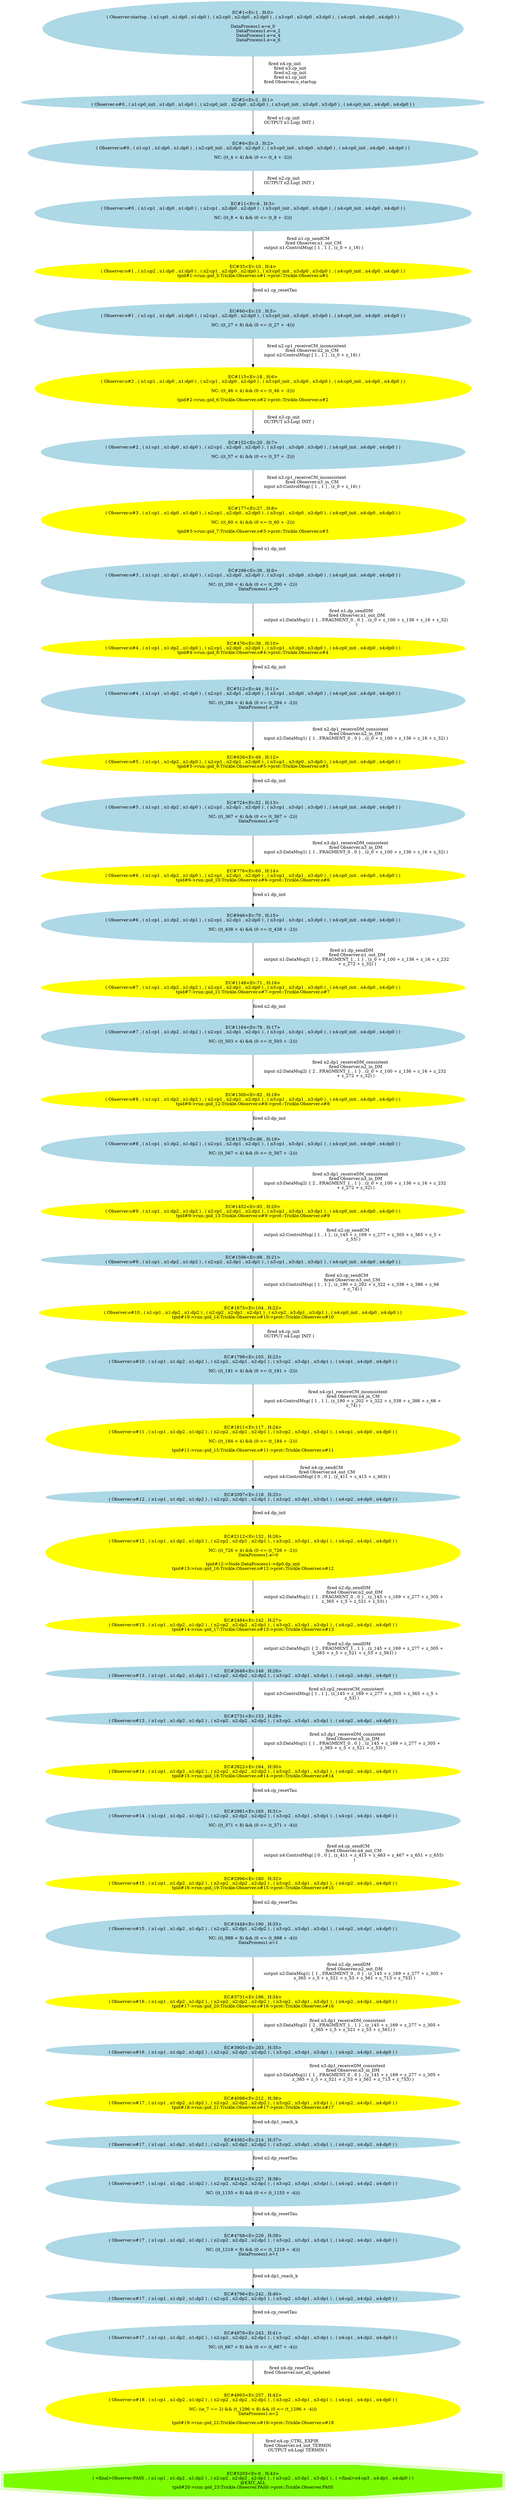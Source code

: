 digraph fscn {
EC1 [
	label="EC#1<Ev:1 , H:0>
( Observer:startup , ( n1:cp0 , n1:dp0 , n1:dp0 ) , ( n2:cp0 , n2:dp0 , n2:dp0 ) , ( n3:cp0 , n3:dp0 , n3:dp0 ) , ( n4:cp0 , n4:dp0 , n4:dp0 ) )

DataProcess1.e=e_0
	DataProcess1.e=e_2
	DataProcess1.e=e_4
	DataProcess1.e=e_6
	"
	color=lightblue
	shape=ellipse
	style=filled
]
EC1 -> EC2 [
	label="fired n4.cp_init
	fired n3.cp_init
	fired n2.cp_init
	fired n1.cp_init
	fired Observer.o_startup
	"
]
EC2 [
	label="EC#2<Ev:2 , H:1>
( Observer:o#0 , ( n1:cp0_init , n1:dp0 , n1:dp0 ) , ( n2:cp0_init , n2:dp0 , n2:dp0 ) , ( n3:cp0_init , n3:dp0 , n3:dp0 ) , ( n4:cp0_init , n4:dp0 , n4:dp0 ) )"
	color=lightblue
	shape=ellipse
	style=filled
]
EC2 -> EC6 [
	label="fired n1.cp_init
	OUTPUT n1:Log( INIT )
	"
]
EC6 [
	label="EC#6<Ev:3 , H:2>
( Observer:o#0 , ( n1:cp1 , n1:dp0 , n1:dp0 ) , ( n2:cp0_init , n2:dp0 , n2:dp0 ) , ( n3:cp0_init , n3:dp0 , n3:dp0 ) , ( n4:cp0_init , n4:dp0 , n4:dp0 ) )

NC: ((t_4 < 4) && (0 <= (t_4 + -2)))
	"
	color=lightblue
	shape=ellipse
	style=filled
]
EC6 -> EC11 [
	label="fired n2.cp_init
	OUTPUT n2:Log( INIT )
	"
]
EC11 [
	label="EC#11<Ev:6 , H:3>
( Observer:o#0 , ( n1:cp1 , n1:dp0 , n1:dp0 ) , ( n2:cp1 , n2:dp0 , n2:dp0 ) , ( n3:cp0_init , n3:dp0 , n3:dp0 ) , ( n4:cp0_init , n4:dp0 , n4:dp0 ) )

NC: ((t_8 < 4) && (0 <= (t_8 + -2)))
	"
	color=lightblue
	shape=ellipse
	style=filled
]
EC11 -> EC35 [
	label="fired n1.cp_sendCM
	fired Observer.n1_out_CM
	output n1:ControlMsg( [ 1 , 1 ] , (z_0 + z_16) )
	"
]
EC35 [
	label="EC#35<Ev:10 , H:4>
( Observer:o#1 , ( n1:cp2 , n1:dp0 , n1:dp0 ) , ( n2:cp1 , n2:dp0 , n2:dp0 ) , ( n3:cp0_init , n3:dp0 , n3:dp0 ) , ( n4:cp0_init , n4:dp0 , n4:dp0 ) )
tpid#1->run::pid_5:Trickle.Observer.o#1->prot::Trickle.Observer.o#1"
	color=yellow
	shape=ellipse
	style=filled
]
EC35 -> EC60 [
	label="fired n1.cp_resetTau
	"
]
EC60 [
	label="EC#60<Ev:15 , H:5>
( Observer:o#1 , ( n1:cp1 , n1:dp0 , n1:dp0 ) , ( n2:cp1 , n2:dp0 , n2:dp0 ) , ( n3:cp0_init , n3:dp0 , n3:dp0 ) , ( n4:cp0_init , n4:dp0 , n4:dp0 ) )

NC: ((t_27 < 8) && (0 <= (t_27 + -4)))
	"
	color=lightblue
	shape=ellipse
	style=filled
]
EC60 -> EC115 [
	label="fired n2.cp1_receiveCM_inconsistent
	fired Observer.n2_in_CM
	input n2:ControlMsg( [ 1 , 1 ] , (z_0 + z_16) )
	"
]
EC115 [
	label="EC#115<Ev:18 , H:6>
( Observer:o#2 , ( n1:cp1 , n1:dp0 , n1:dp0 ) , ( n2:cp1 , n2:dp0 , n2:dp0 ) , ( n3:cp0_init , n3:dp0 , n3:dp0 ) , ( n4:cp0_init , n4:dp0 , n4:dp0 ) )

NC: ((t_46 < 4) && (0 <= (t_46 + -2)))
	
tpid#2->run::pid_6:Trickle.Observer.o#2->prot::Trickle.Observer.o#2"
	color=yellow
	shape=ellipse
	style=filled
]
EC115 -> EC152 [
	label="fired n3.cp_init
	OUTPUT n3:Log( INIT )
	"
]
EC152 [
	label="EC#152<Ev:20 , H:7>
( Observer:o#2 , ( n1:cp1 , n1:dp0 , n1:dp0 ) , ( n2:cp1 , n2:dp0 , n2:dp0 ) , ( n3:cp1 , n3:dp0 , n3:dp0 ) , ( n4:cp0_init , n4:dp0 , n4:dp0 ) )

NC: ((t_57 < 4) && (0 <= (t_57 + -2)))
	"
	color=lightblue
	shape=ellipse
	style=filled
]
EC152 -> EC177 [
	label="fired n3.cp1_receiveCM_inconsistent
	fired Observer.n3_in_CM
	input n3:ControlMsg( [ 1 , 1 ] , (z_0 + z_16) )
	"
]
EC177 [
	label="EC#177<Ev:27 , H:8>
( Observer:o#3 , ( n1:cp1 , n1:dp0 , n1:dp0 ) , ( n2:cp1 , n2:dp0 , n2:dp0 ) , ( n3:cp1 , n3:dp0 , n3:dp0 ) , ( n4:cp0_init , n4:dp0 , n4:dp0 ) )

NC: ((t_60 < 4) && (0 <= (t_60 + -2)))
	
tpid#3->run::pid_7:Trickle.Observer.o#3->prot::Trickle.Observer.o#3"
	color=yellow
	shape=ellipse
	style=filled
]
EC177 -> EC298 [
	label="fired n1.dp_init
	"
]
EC298 [
	label="EC#298<Ev:36 , H:9>
( Observer:o#3 , ( n1:cp1 , n1:dp1 , n1:dp0 ) , ( n2:cp1 , n2:dp0 , n2:dp0 ) , ( n3:cp1 , n3:dp0 , n3:dp0 ) , ( n4:cp0_init , n4:dp0 , n4:dp0 ) )

NC: ((t_200 < 4) && (0 <= (t_200 + -2)))
	DataProcess1.e=0
	"
	color=lightblue
	shape=ellipse
	style=filled
]
EC298 -> EC476 [
	label="fired n1.dp_sendDM
	fired Observer.n1_out_DM
	output n1:DataMsg1( { 1 , FRAGMENT_0 , 0 } , (z_0 + z_100 + z_136 + z_16 + z_32) 
	)
	"
]
EC476 [
	label="EC#476<Ev:38 , H:10>
( Observer:o#4 , ( n1:cp1 , n1:dp2 , n1:dp0 ) , ( n2:cp1 , n2:dp0 , n2:dp0 ) , ( n3:cp1 , n3:dp0 , n3:dp0 ) , ( n4:cp0_init , n4:dp0 , n4:dp0 ) )
tpid#4->run::pid_8:Trickle.Observer.o#4->prot::Trickle.Observer.o#4"
	color=yellow
	shape=ellipse
	style=filled
]
EC476 -> EC512 [
	label="fired n2.dp_init
	"
]
EC512 [
	label="EC#512<Ev:44 , H:11>
( Observer:o#4 , ( n1:cp1 , n1:dp2 , n1:dp0 ) , ( n2:cp1 , n2:dp1 , n2:dp0 ) , ( n3:cp1 , n3:dp0 , n3:dp0 ) , ( n4:cp0_init , n4:dp0 , n4:dp0 ) )

NC: ((t_284 < 4) && (0 <= (t_284 + -2)))
	DataProcess1.e=0
	"
	color=lightblue
	shape=ellipse
	style=filled
]
EC512 -> EC626 [
	label="fired n2.dp1_receiveDM_consistent
	fired Observer.n2_in_DM
	input n2:DataMsg1( { 1 , FRAGMENT_0 , 0 } , (z_0 + z_100 + z_136 + z_16 + z_32) )
	"
]
EC626 [
	label="EC#626<Ev:49 , H:12>
( Observer:o#5 , ( n1:cp1 , n1:dp2 , n1:dp0 ) , ( n2:cp1 , n2:dp1 , n2:dp0 ) , ( n3:cp1 , n3:dp0 , n3:dp0 ) , ( n4:cp0_init , n4:dp0 , n4:dp0 ) )
tpid#5->run::pid_9:Trickle.Observer.o#5->prot::Trickle.Observer.o#5"
	color=yellow
	shape=ellipse
	style=filled
]
EC626 -> EC724 [
	label="fired n3.dp_init
	"
]
EC724 [
	label="EC#724<Ev:52 , H:13>
( Observer:o#5 , ( n1:cp1 , n1:dp2 , n1:dp0 ) , ( n2:cp1 , n2:dp1 , n2:dp0 ) , ( n3:cp1 , n3:dp1 , n3:dp0 ) , ( n4:cp0_init , n4:dp0 , n4:dp0 ) )

NC: ((t_367 < 4) && (0 <= (t_367 + -2)))
	DataProcess1.e=0
	"
	color=lightblue
	shape=ellipse
	style=filled
]
EC724 -> EC776 [
	label="fired n3.dp1_receiveDM_consistent
	fired Observer.n3_in_DM
	input n3:DataMsg1( { 1 , FRAGMENT_0 , 0 } , (z_0 + z_100 + z_136 + z_16 + z_32) )
	"
]
EC776 [
	label="EC#776<Ev:60 , H:14>
( Observer:o#6 , ( n1:cp1 , n1:dp2 , n1:dp0 ) , ( n2:cp1 , n2:dp1 , n2:dp0 ) , ( n3:cp1 , n3:dp1 , n3:dp0 ) , ( n4:cp0_init , n4:dp0 , n4:dp0 ) )
tpid#6->run::pid_10:Trickle.Observer.o#6->prot::Trickle.Observer.o#6"
	color=yellow
	shape=ellipse
	style=filled
]
EC776 -> EC946 [
	label="fired n1.dp_init
	"
]
EC946 [
	label="EC#946<Ev:70 , H:15>
( Observer:o#6 , ( n1:cp1 , n1:dp2 , n1:dp1 ) , ( n2:cp1 , n2:dp1 , n2:dp0 ) , ( n3:cp1 , n3:dp1 , n3:dp0 ) , ( n4:cp0_init , n4:dp0 , n4:dp0 ) )

NC: ((t_438 < 4) && (0 <= (t_438 + -2)))
	"
	color=lightblue
	shape=ellipse
	style=filled
]
EC946 -> EC1148 [
	label="fired n1.dp_sendDM
	fired Observer.n1_out_DM
	output n1:DataMsg2( { 2 , FRAGMENT_1 , 1 } , (z_0 + z_100 + z_136 + z_16 + z_232 
	+ z_272 + z_32) )
	"
]
EC1148 [
	label="EC#1148<Ev:71 , H:16>
( Observer:o#7 , ( n1:cp1 , n1:dp2 , n1:dp2 ) , ( n2:cp1 , n2:dp1 , n2:dp0 ) , ( n3:cp1 , n3:dp1 , n3:dp0 ) , ( n4:cp0_init , n4:dp0 , n4:dp0 ) )
tpid#7->run::pid_11:Trickle.Observer.o#7->prot::Trickle.Observer.o#7"
	color=yellow
	shape=ellipse
	style=filled
]
EC1148 -> EC1164 [
	label="fired n2.dp_init
	"
]
EC1164 [
	label="EC#1164<Ev:78 , H:17>
( Observer:o#7 , ( n1:cp1 , n1:dp2 , n1:dp2 ) , ( n2:cp1 , n2:dp1 , n2:dp1 ) , ( n3:cp1 , n3:dp1 , n3:dp0 ) , ( n4:cp0_init , n4:dp0 , n4:dp0 ) )

NC: ((t_503 < 4) && (0 <= (t_503 + -2)))
	"
	color=lightblue
	shape=ellipse
	style=filled
]
EC1164 -> EC1300 [
	label="fired n2.dp1_receiveDM_consistent
	fired Observer.n2_in_DM
	input n2:DataMsg2( { 2 , FRAGMENT_1 , 1 } , (z_0 + z_100 + z_136 + z_16 + z_232 
	+ z_272 + z_32) )
	"
]
EC1300 [
	label="EC#1300<Ev:82 , H:18>
( Observer:o#8 , ( n1:cp1 , n1:dp2 , n1:dp2 ) , ( n2:cp1 , n2:dp1 , n2:dp1 ) , ( n3:cp1 , n3:dp1 , n3:dp0 ) , ( n4:cp0_init , n4:dp0 , n4:dp0 ) )
tpid#8->run::pid_12:Trickle.Observer.o#8->prot::Trickle.Observer.o#8"
	color=yellow
	shape=ellipse
	style=filled
]
EC1300 -> EC1378 [
	label="fired n3.dp_init
	"
]
EC1378 [
	label="EC#1378<Ev:86 , H:19>
( Observer:o#8 , ( n1:cp1 , n1:dp2 , n1:dp2 ) , ( n2:cp1 , n2:dp1 , n2:dp1 ) , ( n3:cp1 , n3:dp1 , n3:dp1 ) , ( n4:cp0_init , n4:dp0 , n4:dp0 ) )

NC: ((t_567 < 4) && (0 <= (t_567 + -2)))
	"
	color=lightblue
	shape=ellipse
	style=filled
]
EC1378 -> EC1452 [
	label="fired n3.dp1_receiveDM_consistent
	fired Observer.n3_in_DM
	input n3:DataMsg2( { 2 , FRAGMENT_1 , 1 } , (z_0 + z_100 + z_136 + z_16 + z_232 
	+ z_272 + z_32) )
	"
]
EC1452 [
	label="EC#1452<Ev:93 , H:20>
( Observer:o#9 , ( n1:cp1 , n1:dp2 , n1:dp2 ) , ( n2:cp1 , n2:dp1 , n2:dp1 ) , ( n3:cp1 , n3:dp1 , n3:dp1 ) , ( n4:cp0_init , n4:dp0 , n4:dp0 ) )
tpid#9->run::pid_13:Trickle.Observer.o#9->prot::Trickle.Observer.o#9"
	color=yellow
	shape=ellipse
	style=filled
]
EC1452 -> EC1596 [
	label="fired n2.cp_sendCM
	output n2:ControlMsg( [ 1 , 1 ] , (z_145 + z_169 + z_277 + z_305 + z_365 + z_5 + 
	z_53) )
	"
]
EC1596 [
	label="EC#1596<Ev:98 , H:21>
( Observer:o#9 , ( n1:cp1 , n1:dp2 , n1:dp2 ) , ( n2:cp2 , n2:dp1 , n2:dp1 ) , ( n3:cp1 , n3:dp1 , n3:dp1 ) , ( n4:cp0_init , n4:dp0 , n4:dp0 ) )"
	color=lightblue
	shape=ellipse
	style=filled
]
EC1596 -> EC1675 [
	label="fired n3.cp_sendCM
	fired Observer.n3_out_CM
	output n3:ControlMsg( [ 1 , 1 ] , (z_190 + z_202 + z_322 + z_338 + z_386 + z_66 
	+ z_74) )
	"
]
EC1675 [
	label="EC#1675<Ev:104 , H:22>
( Observer:o#10 , ( n1:cp1 , n1:dp2 , n1:dp2 ) , ( n2:cp2 , n2:dp1 , n2:dp1 ) , ( n3:cp2 , n3:dp1 , n3:dp1 ) , ( n4:cp0_init , n4:dp0 , n4:dp0 ) )
tpid#10->run::pid_14:Trickle.Observer.o#10->prot::Trickle.Observer.o#10"
	color=yellow
	shape=ellipse
	style=filled
]
EC1675 -> EC1798 [
	label="fired n4.cp_init
	OUTPUT n4:Log( INIT )
	"
]
EC1798 [
	label="EC#1798<Ev:105 , H:23>
( Observer:o#10 , ( n1:cp1 , n1:dp2 , n1:dp2 ) , ( n2:cp2 , n2:dp1 , n2:dp1 ) , ( n3:cp2 , n3:dp1 , n3:dp1 ) , ( n4:cp1 , n4:dp0 , n4:dp0 ) )

NC: ((t_181 < 4) && (0 <= (t_181 + -2)))
	"
	color=lightblue
	shape=ellipse
	style=filled
]
EC1798 -> EC1811 [
	label="fired n4.cp1_receiveCM_inconsistent
	fired Observer.n4_in_CM
	input n4:ControlMsg( [ 1 , 1 ] , (z_190 + z_202 + z_322 + z_338 + z_386 + z_66 + 
	z_74) )
	"
]
EC1811 [
	label="EC#1811<Ev:117 , H:24>
( Observer:o#11 , ( n1:cp1 , n1:dp2 , n1:dp2 ) , ( n2:cp2 , n2:dp1 , n2:dp1 ) , ( n3:cp2 , n3:dp1 , n3:dp1 ) , ( n4:cp1 , n4:dp0 , n4:dp0 ) )

NC: ((t_184 < 4) && (0 <= (t_184 + -2)))
	
tpid#11->run::pid_15:Trickle.Observer.o#11->prot::Trickle.Observer.o#11"
	color=yellow
	shape=ellipse
	style=filled
]
EC1811 -> EC2097 [
	label="fired n4.cp_sendCM
	fired Observer.n4_out_CM
	output n4:ControlMsg( [ 0 , 0 ] , (z_411 + z_415 + z_463) )
	"
]
EC2097 [
	label="EC#2097<Ev:118 , H:25>
( Observer:o#12 , ( n1:cp1 , n1:dp2 , n1:dp2 ) , ( n2:cp2 , n2:dp1 , n2:dp1 ) , ( n3:cp2 , n3:dp1 , n3:dp1 ) , ( n4:cp2 , n4:dp0 , n4:dp0 ) )"
	color=lightblue
	shape=ellipse
	style=filled
]
EC2097 -> EC2112 [
	label="fired n4.dp_init
	"
]
EC2112 [
	label="EC#2112<Ev:132 , H:26>
( Observer:o#12 , ( n1:cp1 , n1:dp2 , n1:dp2 ) , ( n2:cp2 , n2:dp1 , n2:dp1 ) , ( n3:cp2 , n3:dp1 , n3:dp1 ) , ( n4:cp2 , n4:dp1 , n4:dp0 ) )

NC: ((t_726 < 4) && (0 <= (t_726 + -2)))
	DataProcess1.e=0
	
tpid#12->Node.DataProcess1->dp0.dp_init\ntpid#13->run::pid_16:Trickle.Observer.o#12->prot::Trickle.Observer.o#12"
	color=yellow
	shape=ellipse
	style=filled
]
EC2112 -> EC2484 [
	label="fired n2.dp_sendDM
	fired Observer.n2_out_DM
	output n2:DataMsg1( { 1 , FRAGMENT_0 , 0 } , (z_145 + z_169 + z_277 + z_305 + 
	z_365 + z_5 + z_521 + z_53) )
	"
]
EC2484 [
	label="EC#2484<Ev:142 , H:27>
( Observer:o#13 , ( n1:cp1 , n1:dp2 , n1:dp2 ) , ( n2:cp2 , n2:dp2 , n2:dp1 ) , ( n3:cp2 , n3:dp1 , n3:dp1 ) , ( n4:cp2 , n4:dp1 , n4:dp0 ) )
tpid#14->run::pid_17:Trickle.Observer.o#13->prot::Trickle.Observer.o#13"
	color=yellow
	shape=ellipse
	style=filled
]
EC2484 -> EC2648 [
	label="fired n2.dp_sendDM
	output n2:DataMsg2( { 2 , FRAGMENT_1 , 1 } , (z_145 + z_169 + z_277 + z_305 + 
	z_365 + z_5 + z_521 + z_53 + z_561) )
	"
]
EC2648 [
	label="EC#2648<Ev:148 , H:28>
( Observer:o#13 , ( n1:cp1 , n1:dp2 , n1:dp2 ) , ( n2:cp2 , n2:dp2 , n2:dp2 ) , ( n3:cp2 , n3:dp1 , n3:dp1 ) , ( n4:cp2 , n4:dp1 , n4:dp0 ) )"
	color=lightblue
	shape=ellipse
	style=filled
]
EC2648 -> EC2731 [
	label="fired n3.cp2_receiveCM_consistent
	input n3:ControlMsg( [ 1 , 1 ] , (z_145 + z_169 + z_277 + z_305 + z_365 + z_5 + 
	z_53) )
	"
]
EC2731 [
	label="EC#2731<Ev:153 , H:29>
( Observer:o#13 , ( n1:cp1 , n1:dp2 , n1:dp2 ) , ( n2:cp2 , n2:dp2 , n2:dp2 ) , ( n3:cp2 , n3:dp1 , n3:dp1 ) , ( n4:cp2 , n4:dp1 , n4:dp0 ) )"
	color=lightblue
	shape=ellipse
	style=filled
]
EC2731 -> EC2822 [
	label="fired n3.dp1_receiveDM_consistent
	fired Observer.n3_in_DM
	input n3:DataMsg1( { 1 , FRAGMENT_0 , 0 } , (z_145 + z_169 + z_277 + z_305 + 
	z_365 + z_5 + z_521 + z_53) )
	"
]
EC2822 [
	label="EC#2822<Ev:164 , H:30>
( Observer:o#14 , ( n1:cp1 , n1:dp2 , n1:dp2 ) , ( n2:cp2 , n2:dp2 , n2:dp2 ) , ( n3:cp2 , n3:dp1 , n3:dp1 ) , ( n4:cp2 , n4:dp1 , n4:dp0 ) )
tpid#15->run::pid_18:Trickle.Observer.o#14->prot::Trickle.Observer.o#14"
	color=yellow
	shape=ellipse
	style=filled
]
EC2822 -> EC2981 [
	label="fired n4.cp_resetTau
	"
]
EC2981 [
	label="EC#2981<Ev:165 , H:31>
( Observer:o#14 , ( n1:cp1 , n1:dp2 , n1:dp2 ) , ( n2:cp2 , n2:dp2 , n2:dp2 ) , ( n3:cp2 , n3:dp1 , n3:dp1 ) , ( n4:cp1 , n4:dp1 , n4:dp0 ) )

NC: ((t_371 < 8) && (0 <= (t_371 + -4)))
	"
	color=lightblue
	shape=ellipse
	style=filled
]
EC2981 -> EC2996 [
	label="fired n4.cp_sendCM
	fired Observer.n4_out_CM
	output n4:ControlMsg( [ 0 , 0 ] , (z_411 + z_415 + z_463 + z_467 + z_651 + z_655)
	 )
	"
]
EC2996 [
	label="EC#2996<Ev:180 , H:32>
( Observer:o#15 , ( n1:cp1 , n1:dp2 , n1:dp2 ) , ( n2:cp2 , n2:dp2 , n2:dp2 ) , ( n3:cp2 , n3:dp1 , n3:dp1 ) , ( n4:cp2 , n4:dp1 , n4:dp0 ) )
tpid#16->run::pid_19:Trickle.Observer.o#15->prot::Trickle.Observer.o#15"
	color=yellow
	shape=ellipse
	style=filled
]
EC2996 -> EC3448 [
	label="fired n2.dp_resetTau
	"
]
EC3448 [
	label="EC#3448<Ev:190 , H:33>
( Observer:o#15 , ( n1:cp1 , n1:dp2 , n1:dp2 ) , ( n2:cp2 , n2:dp1 , n2:dp2 ) , ( n3:cp2 , n3:dp1 , n3:dp1 ) , ( n4:cp2 , n4:dp1 , n4:dp0 ) )

NC: ((t_988 < 8) && (0 <= (t_988 + -4)))
	DataProcess1.e=1
	"
	color=lightblue
	shape=ellipse
	style=filled
]
EC3448 -> EC3731 [
	label="fired n2.dp_sendDM
	fired Observer.n2_out_DM
	output n2:DataMsg1( { 1 , FRAGMENT_0 , 0 } , (z_145 + z_169 + z_277 + z_305 + 
	z_365 + z_5 + z_521 + z_53 + z_561 + z_713 + z_753) )
	"
]
EC3731 [
	label="EC#3731<Ev:196 , H:34>
( Observer:o#16 , ( n1:cp1 , n1:dp2 , n1:dp2 ) , ( n2:cp2 , n2:dp2 , n2:dp2 ) , ( n3:cp2 , n3:dp1 , n3:dp1 ) , ( n4:cp2 , n4:dp1 , n4:dp0 ) )
tpid#17->run::pid_20:Trickle.Observer.o#16->prot::Trickle.Observer.o#16"
	color=yellow
	shape=ellipse
	style=filled
]
EC3731 -> EC3905 [
	label="fired n3.dp1_receiveDM_consistent
	input n3:DataMsg2( { 2 , FRAGMENT_1 , 1 } , (z_145 + z_169 + z_277 + z_305 + 
	z_365 + z_5 + z_521 + z_53 + z_561) )
	"
]
EC3905 [
	label="EC#3905<Ev:203 , H:35>
( Observer:o#16 , ( n1:cp1 , n1:dp2 , n1:dp2 ) , ( n2:cp2 , n2:dp2 , n2:dp2 ) , ( n3:cp2 , n3:dp1 , n3:dp1 ) , ( n4:cp2 , n4:dp1 , n4:dp0 ) )"
	color=lightblue
	shape=ellipse
	style=filled
]
EC3905 -> EC4098 [
	label="fired n3.dp1_receiveDM_consistent
	fired Observer.n3_in_DM
	input n3:DataMsg1( { 1 , FRAGMENT_0 , 0 } , (z_145 + z_169 + z_277 + z_305 + 
	z_365 + z_5 + z_521 + z_53 + z_561 + z_713 + z_753) )
	"
]
EC4098 [
	label="EC#4098<Ev:212 , H:36>
( Observer:o#17 , ( n1:cp1 , n1:dp2 , n1:dp2 ) , ( n2:cp2 , n2:dp2 , n2:dp2 ) , ( n3:cp2 , n3:dp1 , n3:dp1 ) , ( n4:cp2 , n4:dp1 , n4:dp0 ) )
tpid#18->run::pid_21:Trickle.Observer.o#17->prot::Trickle.Observer.o#17"
	color=yellow
	shape=ellipse
	style=filled
]
EC4098 -> EC4362 [
	label="fired n4.dp1_reach_k
	"
]
EC4362 [
	label="EC#4362<Ev:214 , H:37>
( Observer:o#17 , ( n1:cp1 , n1:dp2 , n1:dp2 ) , ( n2:cp2 , n2:dp2 , n2:dp2 ) , ( n3:cp2 , n3:dp1 , n3:dp1 ) , ( n4:cp2 , n4:dp2 , n4:dp0 ) )"
	color=lightblue
	shape=ellipse
	style=filled
]
EC4362 -> EC4412 [
	label="fired n2.dp_resetTau
	"
]
EC4412 [
	label="EC#4412<Ev:227 , H:38>
( Observer:o#17 , ( n1:cp1 , n1:dp2 , n1:dp2 ) , ( n2:cp2 , n2:dp2 , n2:dp1 ) , ( n3:cp2 , n3:dp1 , n3:dp1 ) , ( n4:cp2 , n4:dp2 , n4:dp0 ) )

NC: ((t_1155 < 8) && (0 <= (t_1155 + -4)))
	"
	color=lightblue
	shape=ellipse
	style=filled
]
EC4412 -> EC4768 [
	label="fired n4.dp_resetTau
	"
]
EC4768 [
	label="EC#4768<Ev:229 , H:39>
( Observer:o#17 , ( n1:cp1 , n1:dp2 , n1:dp2 ) , ( n2:cp2 , n2:dp2 , n2:dp1 ) , ( n3:cp2 , n3:dp1 , n3:dp1 ) , ( n4:cp2 , n4:dp1 , n4:dp0 ) )

NC: ((t_1218 < 8) && (0 <= (t_1218 + -4)))
	DataProcess1.e=1
	"
	color=lightblue
	shape=ellipse
	style=filled
]
EC4768 -> EC4796 [
	label="fired n4.dp1_reach_k
	"
]
EC4796 [
	label="EC#4796<Ev:242 , H:40>
( Observer:o#17 , ( n1:cp1 , n1:dp2 , n1:dp2 ) , ( n2:cp2 , n2:dp2 , n2:dp1 ) , ( n3:cp2 , n3:dp1 , n3:dp1 ) , ( n4:cp2 , n4:dp2 , n4:dp0 ) )"
	color=lightblue
	shape=ellipse
	style=filled
]
EC4796 -> EC4978 [
	label="fired n4.cp_resetTau
	"
]
EC4978 [
	label="EC#4978<Ev:243 , H:41>
( Observer:o#17 , ( n1:cp1 , n1:dp2 , n1:dp2 ) , ( n2:cp2 , n2:dp2 , n2:dp1 ) , ( n3:cp2 , n3:dp1 , n3:dp1 ) , ( n4:cp1 , n4:dp2 , n4:dp0 ) )

NC: ((t_667 < 8) && (0 <= (t_667 + -4)))
	"
	color=lightblue
	shape=ellipse
	style=filled
]
EC4978 -> EC4993 [
	label="fired n4.dp_resetTau
	fired Observer.not_all_updated
	"
]
EC4993 [
	label="EC#4993<Ev:257 , H:42>
( Observer:o#18 , ( n1:cp1 , n1:dp2 , n1:dp2 ) , ( n2:cp2 , n2:dp2 , n2:dp1 ) , ( n3:cp2 , n3:dp1 , n3:dp1 ) , ( n4:cp1 , n4:dp1 , n4:dp0 ) )

NC: ((e_7 == 2) && (t_1296 < 8) && (0 <= (t_1296 + -4)))
	DataProcess1.e=2
	
tpid#19->run::pid_22:Trickle.Observer.o#18->prot::Trickle.Observer.o#18"
	color=yellow
	shape=ellipse
	style=filled
]
EC4993 -> EC5203 [
	label="fired n4.cp_CTRL_EXPIR
	fired Observer.n4_out_TERMIN
	OUTPUT n4:Log( TERMIN )
	"
]
EC5203 [
	label="EC#5203<Ev:0 , H:43>
( <final>Observer:PASS , ( n1:cp1 , n1:dp2 , n1:dp2 ) , ( n2:cp2 , n2:dp2 , n2:dp1 ) , ( n3:cp2 , n3:dp1 , n3:dp1 ) , ( <final>n4:cp3 , n4:dp1 , n4:dp0 ) )
@EXIT_ALL\ntpid#20->run::pid_23:Trickle.Observer.PASS->prot::Trickle.Observer.PASS"
	color=lawngreen
	shape=tripleoctagon
	style=filled
]
}